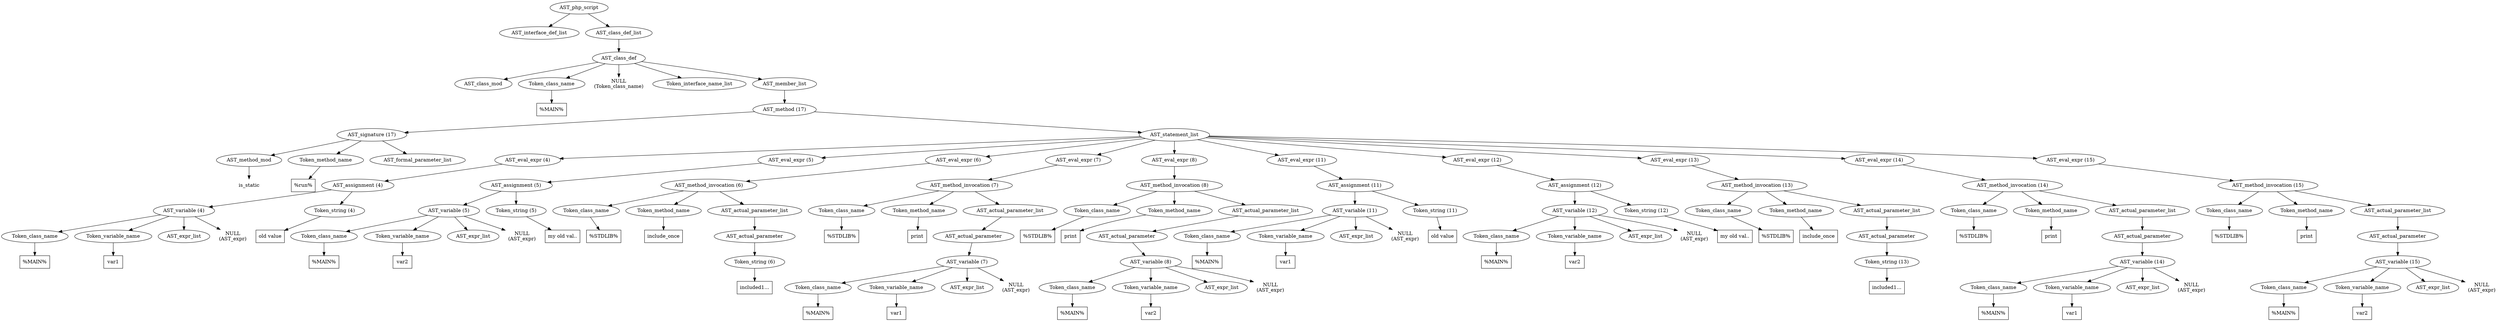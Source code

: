 /*
 * AST in dot format generated by phc -- the PHP compiler
 */

digraph AST {
node_0 [label="AST_php_script"];
node_1 [label="AST_interface_def_list"];
node_2 [label="AST_class_def_list"];
node_3 [label="AST_class_def"];
node_4 [label="AST_class_mod"];
node_5 [label="Token_class_name"];
node_6 [label="%MAIN%", shape=box]
node_5 -> node_6;
node_7 [label="NULL\n(Token_class_name)", shape=plaintext]
node_8 [label="Token_interface_name_list"];
node_9 [label="AST_member_list"];
node_10 [label="AST_method (17)"];
node_11 [label="AST_signature (17)"];
node_12 [label="AST_method_mod"];
node_13 [label="is_static", shape=plaintext]
node_12 -> node_13;
node_14 [label="Token_method_name"];
node_15 [label="%run%", shape=box]
node_14 -> node_15;
node_16 [label="AST_formal_parameter_list"];
node_11 -> node_16;
node_11 -> node_14;
node_11 -> node_12;
node_17 [label="AST_statement_list"];
node_18 [label="AST_eval_expr (4)"];
node_19 [label="AST_assignment (4)"];
node_20 [label="AST_variable (4)"];
node_21 [label="Token_class_name"];
node_22 [label="%MAIN%", shape=box]
node_21 -> node_22;
node_23 [label="Token_variable_name"];
node_24 [label="var1", shape=box]
node_23 -> node_24;
node_25 [label="AST_expr_list"];
node_26 [label="NULL\n(AST_expr)", shape=plaintext]
node_20 -> node_26;
node_20 -> node_25;
node_20 -> node_23;
node_20 -> node_21;
node_27 [label="Token_string (4)"];
node_28 [label="old value", shape=box]
node_27 -> node_28;
node_19 -> node_27;
node_19 -> node_20;
node_18 -> node_19;
node_29 [label="AST_eval_expr (5)"];
node_30 [label="AST_assignment (5)"];
node_31 [label="AST_variable (5)"];
node_32 [label="Token_class_name"];
node_33 [label="%MAIN%", shape=box]
node_32 -> node_33;
node_34 [label="Token_variable_name"];
node_35 [label="var2", shape=box]
node_34 -> node_35;
node_36 [label="AST_expr_list"];
node_37 [label="NULL\n(AST_expr)", shape=plaintext]
node_31 -> node_37;
node_31 -> node_36;
node_31 -> node_34;
node_31 -> node_32;
node_38 [label="Token_string (5)"];
node_39 [label="my old val..", shape=box]
node_38 -> node_39;
node_30 -> node_38;
node_30 -> node_31;
node_29 -> node_30;
node_40 [label="AST_eval_expr (6)"];
node_41 [label="AST_method_invocation (6)"];
node_42 [label="Token_class_name"];
node_43 [label="%STDLIB%", shape=box]
node_42 -> node_43;
node_44 [label="Token_method_name"];
node_45 [label="include_once", shape=box]
node_44 -> node_45;
node_46 [label="AST_actual_parameter_list"];
node_47 [label="AST_actual_parameter"];
node_48 [label="Token_string (6)"];
node_49 [label="included1...", shape=box]
node_48 -> node_49;
node_47 -> node_48;
node_46 -> node_47;
node_41 -> node_46;
node_41 -> node_44;
node_41 -> node_42;
node_40 -> node_41;
node_50 [label="AST_eval_expr (7)"];
node_51 [label="AST_method_invocation (7)"];
node_52 [label="Token_class_name"];
node_53 [label="%STDLIB%", shape=box]
node_52 -> node_53;
node_54 [label="Token_method_name"];
node_55 [label="print", shape=box]
node_54 -> node_55;
node_56 [label="AST_actual_parameter_list"];
node_57 [label="AST_actual_parameter"];
node_58 [label="AST_variable (7)"];
node_59 [label="Token_class_name"];
node_60 [label="%MAIN%", shape=box]
node_59 -> node_60;
node_61 [label="Token_variable_name"];
node_62 [label="var1", shape=box]
node_61 -> node_62;
node_63 [label="AST_expr_list"];
node_64 [label="NULL\n(AST_expr)", shape=plaintext]
node_58 -> node_64;
node_58 -> node_63;
node_58 -> node_61;
node_58 -> node_59;
node_57 -> node_58;
node_56 -> node_57;
node_51 -> node_56;
node_51 -> node_54;
node_51 -> node_52;
node_50 -> node_51;
node_65 [label="AST_eval_expr (8)"];
node_66 [label="AST_method_invocation (8)"];
node_67 [label="Token_class_name"];
node_68 [label="%STDLIB%", shape=box]
node_67 -> node_68;
node_69 [label="Token_method_name"];
node_70 [label="print", shape=box]
node_69 -> node_70;
node_71 [label="AST_actual_parameter_list"];
node_72 [label="AST_actual_parameter"];
node_73 [label="AST_variable (8)"];
node_74 [label="Token_class_name"];
node_75 [label="%MAIN%", shape=box]
node_74 -> node_75;
node_76 [label="Token_variable_name"];
node_77 [label="var2", shape=box]
node_76 -> node_77;
node_78 [label="AST_expr_list"];
node_79 [label="NULL\n(AST_expr)", shape=plaintext]
node_73 -> node_79;
node_73 -> node_78;
node_73 -> node_76;
node_73 -> node_74;
node_72 -> node_73;
node_71 -> node_72;
node_66 -> node_71;
node_66 -> node_69;
node_66 -> node_67;
node_65 -> node_66;
node_80 [label="AST_eval_expr (11)"];
node_81 [label="AST_assignment (11)"];
node_82 [label="AST_variable (11)"];
node_83 [label="Token_class_name"];
node_84 [label="%MAIN%", shape=box]
node_83 -> node_84;
node_85 [label="Token_variable_name"];
node_86 [label="var1", shape=box]
node_85 -> node_86;
node_87 [label="AST_expr_list"];
node_88 [label="NULL\n(AST_expr)", shape=plaintext]
node_82 -> node_88;
node_82 -> node_87;
node_82 -> node_85;
node_82 -> node_83;
node_89 [label="Token_string (11)"];
node_90 [label="old value", shape=box]
node_89 -> node_90;
node_81 -> node_89;
node_81 -> node_82;
node_80 -> node_81;
node_91 [label="AST_eval_expr (12)"];
node_92 [label="AST_assignment (12)"];
node_93 [label="AST_variable (12)"];
node_94 [label="Token_class_name"];
node_95 [label="%MAIN%", shape=box]
node_94 -> node_95;
node_96 [label="Token_variable_name"];
node_97 [label="var2", shape=box]
node_96 -> node_97;
node_98 [label="AST_expr_list"];
node_99 [label="NULL\n(AST_expr)", shape=plaintext]
node_93 -> node_99;
node_93 -> node_98;
node_93 -> node_96;
node_93 -> node_94;
node_100 [label="Token_string (12)"];
node_101 [label="my old val..", shape=box]
node_100 -> node_101;
node_92 -> node_100;
node_92 -> node_93;
node_91 -> node_92;
node_102 [label="AST_eval_expr (13)"];
node_103 [label="AST_method_invocation (13)"];
node_104 [label="Token_class_name"];
node_105 [label="%STDLIB%", shape=box]
node_104 -> node_105;
node_106 [label="Token_method_name"];
node_107 [label="include_once", shape=box]
node_106 -> node_107;
node_108 [label="AST_actual_parameter_list"];
node_109 [label="AST_actual_parameter"];
node_110 [label="Token_string (13)"];
node_111 [label="included1...", shape=box]
node_110 -> node_111;
node_109 -> node_110;
node_108 -> node_109;
node_103 -> node_108;
node_103 -> node_106;
node_103 -> node_104;
node_102 -> node_103;
node_112 [label="AST_eval_expr (14)"];
node_113 [label="AST_method_invocation (14)"];
node_114 [label="Token_class_name"];
node_115 [label="%STDLIB%", shape=box]
node_114 -> node_115;
node_116 [label="Token_method_name"];
node_117 [label="print", shape=box]
node_116 -> node_117;
node_118 [label="AST_actual_parameter_list"];
node_119 [label="AST_actual_parameter"];
node_120 [label="AST_variable (14)"];
node_121 [label="Token_class_name"];
node_122 [label="%MAIN%", shape=box]
node_121 -> node_122;
node_123 [label="Token_variable_name"];
node_124 [label="var1", shape=box]
node_123 -> node_124;
node_125 [label="AST_expr_list"];
node_126 [label="NULL\n(AST_expr)", shape=plaintext]
node_120 -> node_126;
node_120 -> node_125;
node_120 -> node_123;
node_120 -> node_121;
node_119 -> node_120;
node_118 -> node_119;
node_113 -> node_118;
node_113 -> node_116;
node_113 -> node_114;
node_112 -> node_113;
node_127 [label="AST_eval_expr (15)"];
node_128 [label="AST_method_invocation (15)"];
node_129 [label="Token_class_name"];
node_130 [label="%STDLIB%", shape=box]
node_129 -> node_130;
node_131 [label="Token_method_name"];
node_132 [label="print", shape=box]
node_131 -> node_132;
node_133 [label="AST_actual_parameter_list"];
node_134 [label="AST_actual_parameter"];
node_135 [label="AST_variable (15)"];
node_136 [label="Token_class_name"];
node_137 [label="%MAIN%", shape=box]
node_136 -> node_137;
node_138 [label="Token_variable_name"];
node_139 [label="var2", shape=box]
node_138 -> node_139;
node_140 [label="AST_expr_list"];
node_141 [label="NULL\n(AST_expr)", shape=plaintext]
node_135 -> node_141;
node_135 -> node_140;
node_135 -> node_138;
node_135 -> node_136;
node_134 -> node_135;
node_133 -> node_134;
node_128 -> node_133;
node_128 -> node_131;
node_128 -> node_129;
node_127 -> node_128;
node_17 -> node_127;
node_17 -> node_112;
node_17 -> node_102;
node_17 -> node_91;
node_17 -> node_80;
node_17 -> node_65;
node_17 -> node_50;
node_17 -> node_40;
node_17 -> node_29;
node_17 -> node_18;
node_10 -> node_17;
node_10 -> node_11;
node_9 -> node_10;
node_3 -> node_9;
node_3 -> node_8;
node_3 -> node_7;
node_3 -> node_5;
node_3 -> node_4;
node_2 -> node_3;
node_0 -> node_2;
node_0 -> node_1;
}
